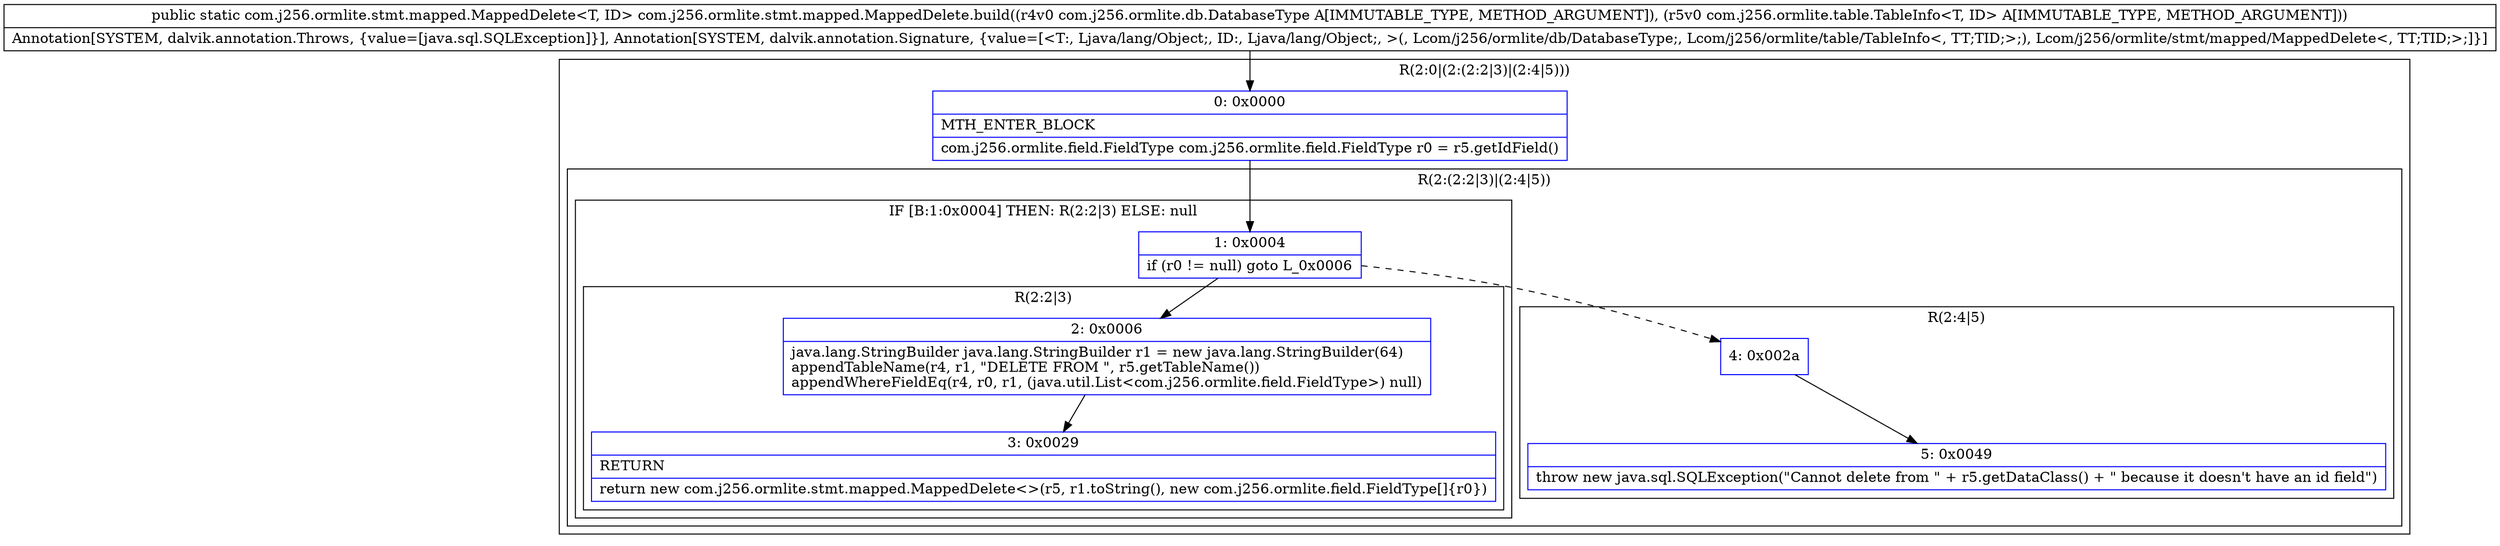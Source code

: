 digraph "CFG forcom.j256.ormlite.stmt.mapped.MappedDelete.build(Lcom\/j256\/ormlite\/db\/DatabaseType;Lcom\/j256\/ormlite\/table\/TableInfo;)Lcom\/j256\/ormlite\/stmt\/mapped\/MappedDelete;" {
subgraph cluster_Region_830243597 {
label = "R(2:0|(2:(2:2|3)|(2:4|5)))";
node [shape=record,color=blue];
Node_0 [shape=record,label="{0\:\ 0x0000|MTH_ENTER_BLOCK\l|com.j256.ormlite.field.FieldType com.j256.ormlite.field.FieldType r0 = r5.getIdField()\l}"];
subgraph cluster_Region_1836605673 {
label = "R(2:(2:2|3)|(2:4|5))";
node [shape=record,color=blue];
subgraph cluster_IfRegion_1227889216 {
label = "IF [B:1:0x0004] THEN: R(2:2|3) ELSE: null";
node [shape=record,color=blue];
Node_1 [shape=record,label="{1\:\ 0x0004|if (r0 != null) goto L_0x0006\l}"];
subgraph cluster_Region_2052176991 {
label = "R(2:2|3)";
node [shape=record,color=blue];
Node_2 [shape=record,label="{2\:\ 0x0006|java.lang.StringBuilder java.lang.StringBuilder r1 = new java.lang.StringBuilder(64)\lappendTableName(r4, r1, \"DELETE FROM \", r5.getTableName())\lappendWhereFieldEq(r4, r0, r1, (java.util.List\<com.j256.ormlite.field.FieldType\>) null)\l}"];
Node_3 [shape=record,label="{3\:\ 0x0029|RETURN\l|return new com.j256.ormlite.stmt.mapped.MappedDelete\<\>(r5, r1.toString(), new com.j256.ormlite.field.FieldType[]\{r0\})\l}"];
}
}
subgraph cluster_Region_1592193980 {
label = "R(2:4|5)";
node [shape=record,color=blue];
Node_4 [shape=record,label="{4\:\ 0x002a}"];
Node_5 [shape=record,label="{5\:\ 0x0049|throw new java.sql.SQLException(\"Cannot delete from \" + r5.getDataClass() + \" because it doesn't have an id field\")\l}"];
}
}
}
MethodNode[shape=record,label="{public static com.j256.ormlite.stmt.mapped.MappedDelete\<T, ID\> com.j256.ormlite.stmt.mapped.MappedDelete.build((r4v0 com.j256.ormlite.db.DatabaseType A[IMMUTABLE_TYPE, METHOD_ARGUMENT]), (r5v0 com.j256.ormlite.table.TableInfo\<T, ID\> A[IMMUTABLE_TYPE, METHOD_ARGUMENT]))  | Annotation[SYSTEM, dalvik.annotation.Throws, \{value=[java.sql.SQLException]\}], Annotation[SYSTEM, dalvik.annotation.Signature, \{value=[\<T:, Ljava\/lang\/Object;, ID:, Ljava\/lang\/Object;, \>(, Lcom\/j256\/ormlite\/db\/DatabaseType;, Lcom\/j256\/ormlite\/table\/TableInfo\<, TT;TID;\>;), Lcom\/j256\/ormlite\/stmt\/mapped\/MappedDelete\<, TT;TID;\>;]\}]\l}"];
MethodNode -> Node_0;
Node_0 -> Node_1;
Node_1 -> Node_2;
Node_1 -> Node_4[style=dashed];
Node_2 -> Node_3;
Node_4 -> Node_5;
}

